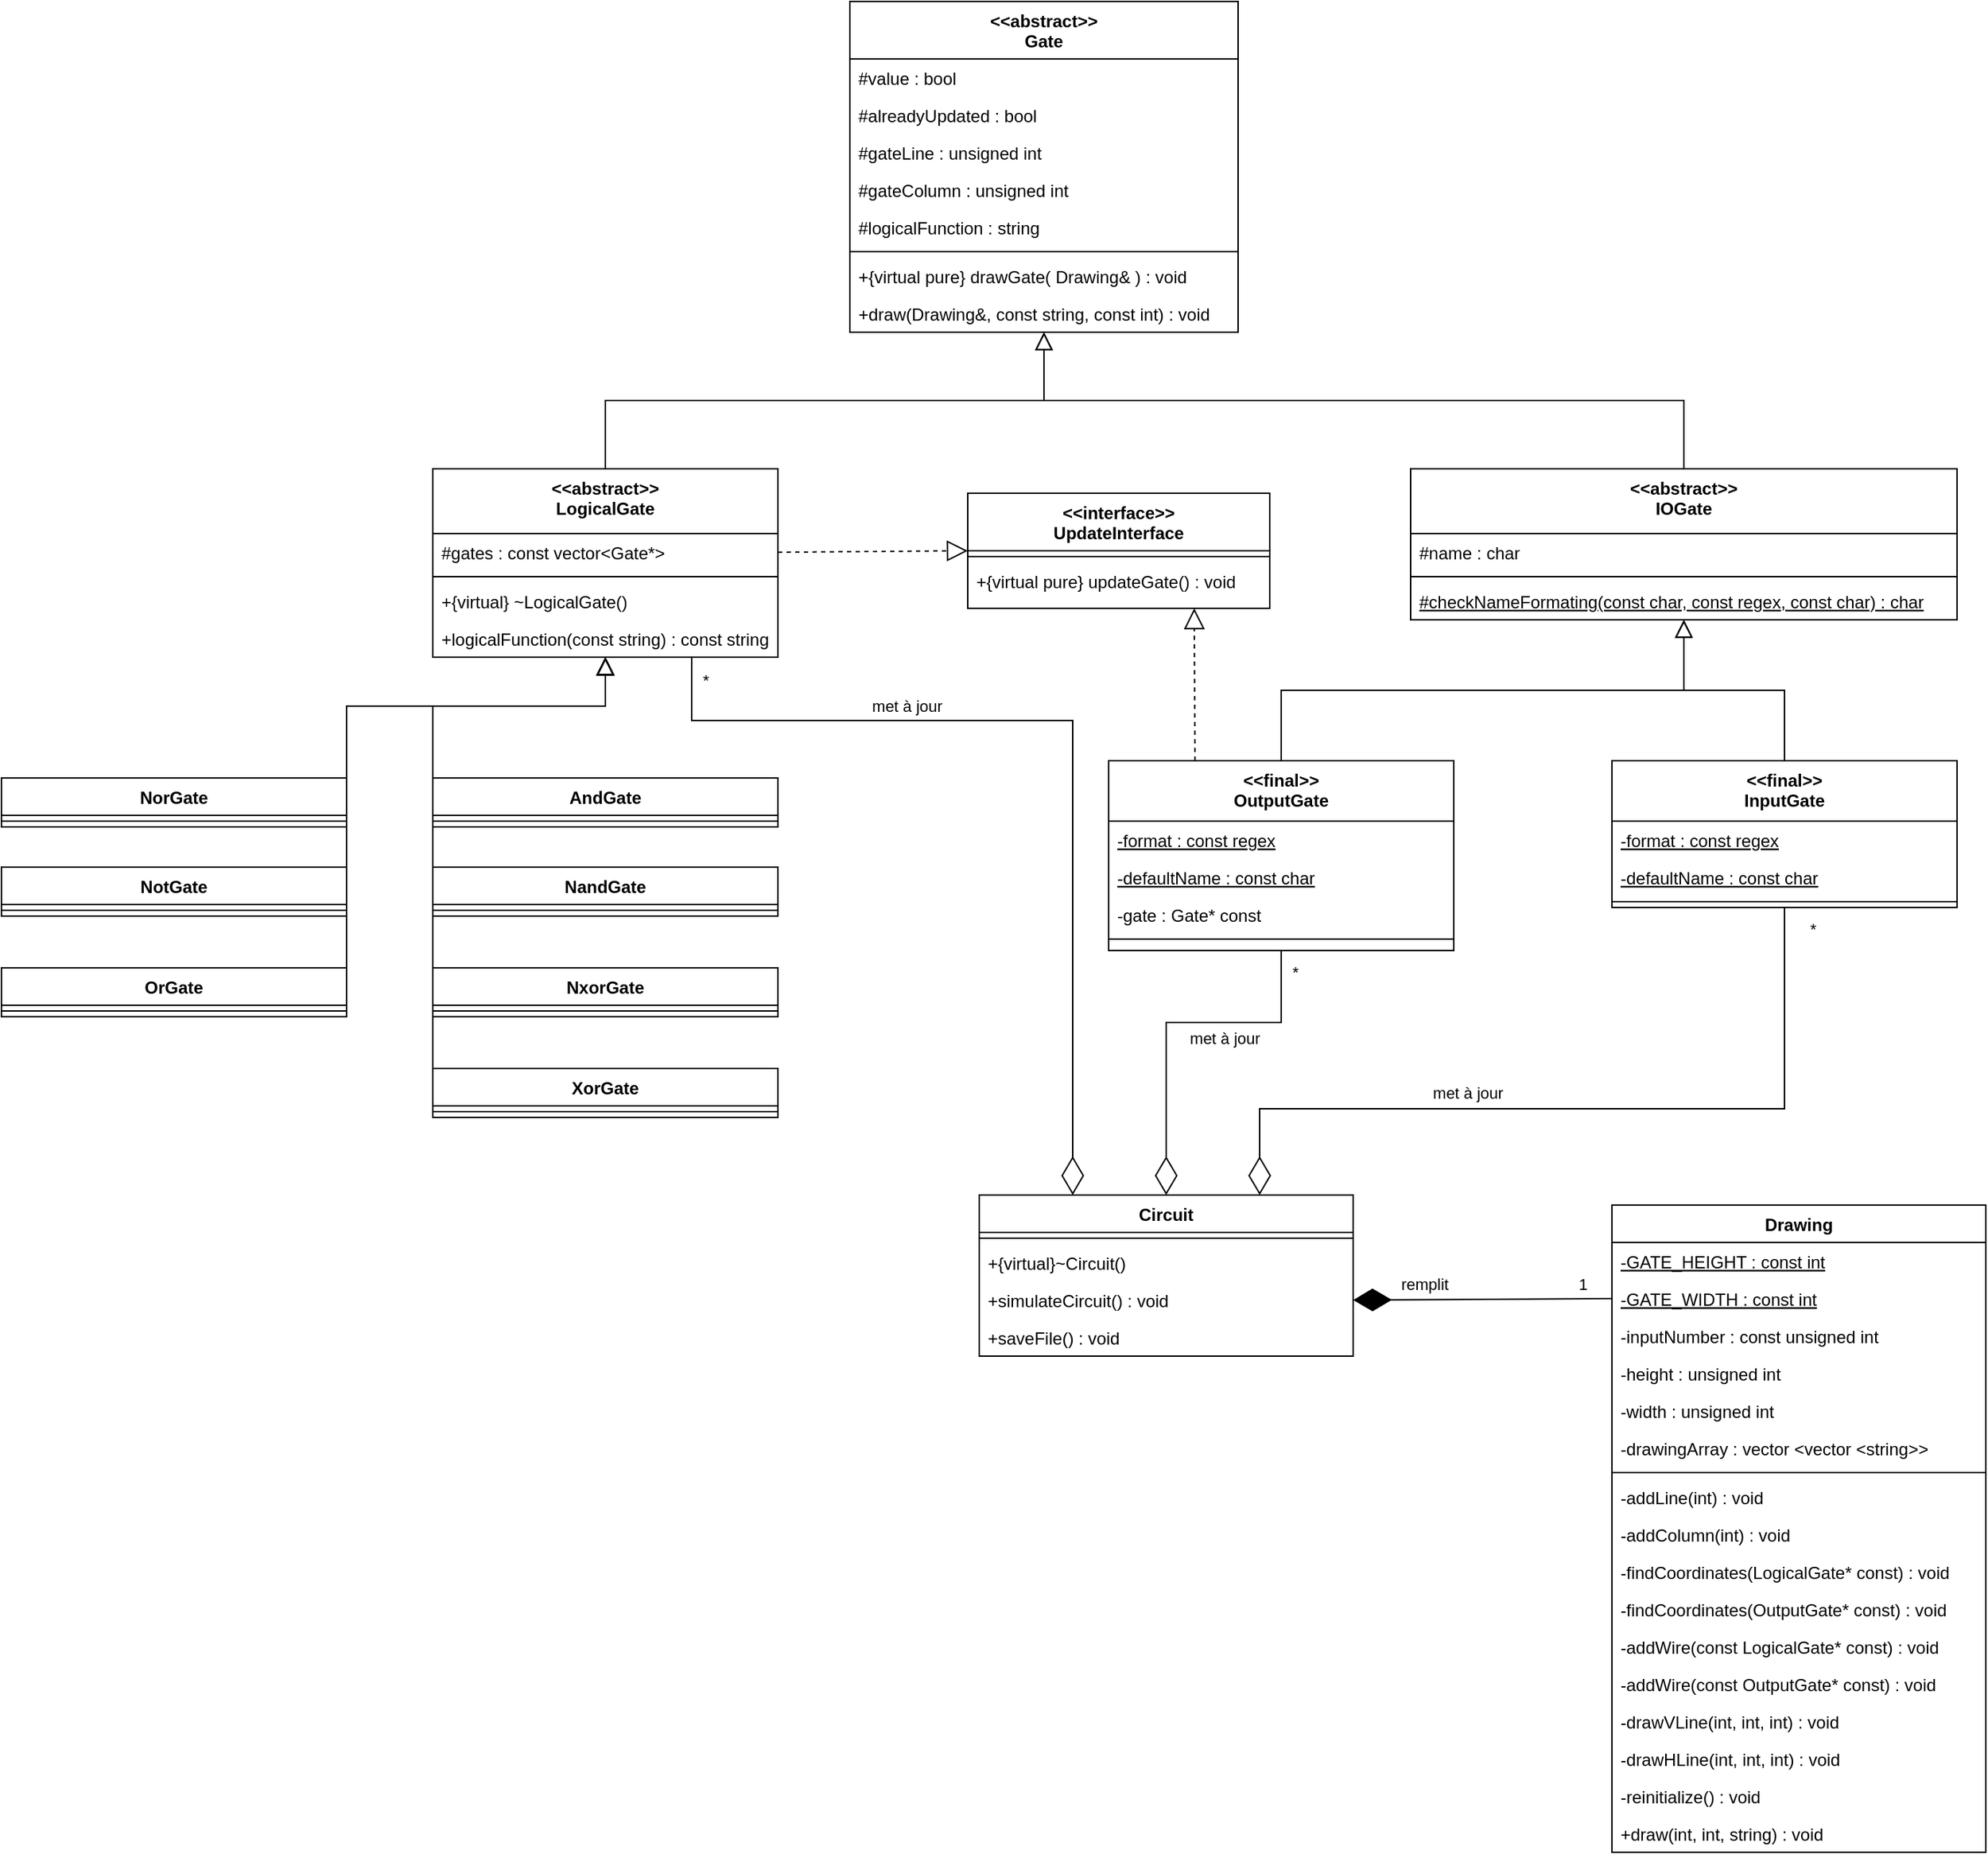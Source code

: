 <mxfile version="16.4.0" type="device"><diagram id="C5RBs43oDa-KdzZeNtuy" name="Page-1"><mxGraphModel dx="1657" dy="451" grid="1" gridSize="10" guides="1" tooltips="1" connect="1" arrows="1" fold="1" page="1" pageScale="1" pageWidth="827" pageHeight="1169" math="0" shadow="0"><root><mxCell id="WIyWlLk6GJQsqaUBKTNV-0"/><mxCell id="WIyWlLk6GJQsqaUBKTNV-1" parent="WIyWlLk6GJQsqaUBKTNV-0"/><mxCell id="zkfFHV4jXpPFQw0GAbJ--0" value="&lt;&lt;abstract&gt;&gt;&#xA;Gate" style="swimlane;fontStyle=1;align=center;verticalAlign=top;childLayout=stackLayout;horizontal=1;startSize=40;horizontalStack=0;resizeParent=1;resizeLast=0;collapsible=1;marginBottom=0;rounded=0;shadow=0;strokeWidth=1;" parent="WIyWlLk6GJQsqaUBKTNV-1" vertex="1"><mxGeometry x="260" y="40" width="270" height="230" as="geometry"><mxRectangle x="230" y="140" width="160" height="26" as="alternateBounds"/></mxGeometry></mxCell><mxCell id="zkfFHV4jXpPFQw0GAbJ--1" value="#value : bool" style="text;align=left;verticalAlign=top;spacingLeft=4;spacingRight=4;overflow=hidden;rotatable=0;points=[[0,0.5],[1,0.5]];portConstraint=eastwest;" parent="zkfFHV4jXpPFQw0GAbJ--0" vertex="1"><mxGeometry y="40" width="270" height="26" as="geometry"/></mxCell><mxCell id="zkfFHV4jXpPFQw0GAbJ--2" value="#alreadyUpdated : bool" style="text;align=left;verticalAlign=top;spacingLeft=4;spacingRight=4;overflow=hidden;rotatable=0;points=[[0,0.5],[1,0.5]];portConstraint=eastwest;rounded=0;shadow=0;html=0;" parent="zkfFHV4jXpPFQw0GAbJ--0" vertex="1"><mxGeometry y="66" width="270" height="26" as="geometry"/></mxCell><mxCell id="Q58En_Q9YtFkLHBGDszu-0" value="#gateLine : unsigned int" style="text;align=left;verticalAlign=top;spacingLeft=4;spacingRight=4;overflow=hidden;rotatable=0;points=[[0,0.5],[1,0.5]];portConstraint=eastwest;rounded=0;shadow=0;html=0;" vertex="1" parent="zkfFHV4jXpPFQw0GAbJ--0"><mxGeometry y="92" width="270" height="26" as="geometry"/></mxCell><mxCell id="Q58En_Q9YtFkLHBGDszu-1" value="#gateColumn : unsigned int" style="text;align=left;verticalAlign=top;spacingLeft=4;spacingRight=4;overflow=hidden;rotatable=0;points=[[0,0.5],[1,0.5]];portConstraint=eastwest;rounded=0;shadow=0;html=0;" vertex="1" parent="zkfFHV4jXpPFQw0GAbJ--0"><mxGeometry y="118" width="270" height="26" as="geometry"/></mxCell><mxCell id="Q58En_Q9YtFkLHBGDszu-2" value="#logicalFunction : string" style="text;align=left;verticalAlign=top;spacingLeft=4;spacingRight=4;overflow=hidden;rotatable=0;points=[[0,0.5],[1,0.5]];portConstraint=eastwest;rounded=0;shadow=0;html=0;" vertex="1" parent="zkfFHV4jXpPFQw0GAbJ--0"><mxGeometry y="144" width="270" height="26" as="geometry"/></mxCell><mxCell id="zkfFHV4jXpPFQw0GAbJ--4" value="" style="line;html=1;strokeWidth=1;align=left;verticalAlign=middle;spacingTop=-1;spacingLeft=3;spacingRight=3;rotatable=0;labelPosition=right;points=[];portConstraint=eastwest;" parent="zkfFHV4jXpPFQw0GAbJ--0" vertex="1"><mxGeometry y="170" width="270" height="8" as="geometry"/></mxCell><mxCell id="zkfFHV4jXpPFQw0GAbJ--5" value="+{virtual pure} drawGate( Drawing&amp; ) : void" style="text;align=left;verticalAlign=top;spacingLeft=4;spacingRight=4;overflow=hidden;rotatable=0;points=[[0,0.5],[1,0.5]];portConstraint=eastwest;" parent="zkfFHV4jXpPFQw0GAbJ--0" vertex="1"><mxGeometry y="178" width="270" height="26" as="geometry"/></mxCell><mxCell id="Q58En_Q9YtFkLHBGDszu-3" value="+draw(Drawing&amp;, const string, const int) : void" style="text;align=left;verticalAlign=top;spacingLeft=4;spacingRight=4;overflow=hidden;rotatable=0;points=[[0,0.5],[1,0.5]];portConstraint=eastwest;rounded=0;shadow=0;html=0;" vertex="1" parent="zkfFHV4jXpPFQw0GAbJ--0"><mxGeometry y="204" width="270" height="26" as="geometry"/></mxCell><mxCell id="zkfFHV4jXpPFQw0GAbJ--6" value="&lt;&lt;abstract&gt;&gt;&#xA;LogicalGate" style="swimlane;fontStyle=1;align=center;verticalAlign=top;childLayout=stackLayout;horizontal=1;startSize=45;horizontalStack=0;resizeParent=1;resizeLast=0;collapsible=1;marginBottom=0;rounded=0;shadow=0;strokeWidth=1;" parent="WIyWlLk6GJQsqaUBKTNV-1" vertex="1"><mxGeometry x="-30" y="365" width="240" height="131" as="geometry"><mxRectangle x="130" y="380" width="160" height="26" as="alternateBounds"/></mxGeometry></mxCell><mxCell id="zkfFHV4jXpPFQw0GAbJ--7" value="#gates : const vector&lt;Gate*&gt;" style="text;align=left;verticalAlign=top;spacingLeft=4;spacingRight=4;overflow=hidden;rotatable=0;points=[[0,0.5],[1,0.5]];portConstraint=eastwest;" parent="zkfFHV4jXpPFQw0GAbJ--6" vertex="1"><mxGeometry y="45" width="240" height="26" as="geometry"/></mxCell><mxCell id="zkfFHV4jXpPFQw0GAbJ--9" value="" style="line;html=1;strokeWidth=1;align=left;verticalAlign=middle;spacingTop=-1;spacingLeft=3;spacingRight=3;rotatable=0;labelPosition=right;points=[];portConstraint=eastwest;" parent="zkfFHV4jXpPFQw0GAbJ--6" vertex="1"><mxGeometry y="71" width="240" height="8" as="geometry"/></mxCell><mxCell id="zkfFHV4jXpPFQw0GAbJ--11" value="+{virtual} ~LogicalGate()" style="text;align=left;verticalAlign=top;spacingLeft=4;spacingRight=4;overflow=hidden;rotatable=0;points=[[0,0.5],[1,0.5]];portConstraint=eastwest;" parent="zkfFHV4jXpPFQw0GAbJ--6" vertex="1"><mxGeometry y="79" width="240" height="26" as="geometry"/></mxCell><mxCell id="Q58En_Q9YtFkLHBGDszu-8" value="+logicalFunction(const string) : const string" style="text;align=left;verticalAlign=top;spacingLeft=4;spacingRight=4;overflow=hidden;rotatable=0;points=[[0,0.5],[1,0.5]];portConstraint=eastwest;" vertex="1" parent="zkfFHV4jXpPFQw0GAbJ--6"><mxGeometry y="105" width="240" height="26" as="geometry"/></mxCell><mxCell id="zkfFHV4jXpPFQw0GAbJ--12" value="" style="endArrow=block;endSize=10;endFill=0;shadow=0;strokeWidth=1;rounded=0;edgeStyle=elbowEdgeStyle;elbow=vertical;" parent="WIyWlLk6GJQsqaUBKTNV-1" source="zkfFHV4jXpPFQw0GAbJ--6" target="zkfFHV4jXpPFQw0GAbJ--0" edge="1"><mxGeometry width="160" relative="1" as="geometry"><mxPoint x="200" y="203" as="sourcePoint"/><mxPoint x="200" y="203" as="targetPoint"/></mxGeometry></mxCell><mxCell id="zkfFHV4jXpPFQw0GAbJ--13" value="&lt;&lt;abstract&gt;&gt;&#xA;IOGate" style="swimlane;fontStyle=1;align=center;verticalAlign=top;childLayout=stackLayout;horizontal=1;startSize=45;horizontalStack=0;resizeParent=1;resizeLast=0;collapsible=1;marginBottom=0;rounded=0;shadow=0;strokeWidth=1;" parent="WIyWlLk6GJQsqaUBKTNV-1" vertex="1"><mxGeometry x="650" y="365" width="380" height="105" as="geometry"><mxRectangle x="340" y="380" width="170" height="26" as="alternateBounds"/></mxGeometry></mxCell><mxCell id="zkfFHV4jXpPFQw0GAbJ--14" value="#name : char" style="text;align=left;verticalAlign=top;spacingLeft=4;spacingRight=4;overflow=hidden;rotatable=0;points=[[0,0.5],[1,0.5]];portConstraint=eastwest;" parent="zkfFHV4jXpPFQw0GAbJ--13" vertex="1"><mxGeometry y="45" width="380" height="26" as="geometry"/></mxCell><mxCell id="zkfFHV4jXpPFQw0GAbJ--15" value="" style="line;html=1;strokeWidth=1;align=left;verticalAlign=middle;spacingTop=-1;spacingLeft=3;spacingRight=3;rotatable=0;labelPosition=right;points=[];portConstraint=eastwest;" parent="zkfFHV4jXpPFQw0GAbJ--13" vertex="1"><mxGeometry y="71" width="380" height="8" as="geometry"/></mxCell><mxCell id="Q58En_Q9YtFkLHBGDszu-10" value="#checkNameFormating(const char, const regex, const char) : char" style="text;align=left;verticalAlign=top;spacingLeft=4;spacingRight=4;overflow=hidden;rotatable=0;points=[[0,0.5],[1,0.5]];portConstraint=eastwest;fontStyle=4" vertex="1" parent="zkfFHV4jXpPFQw0GAbJ--13"><mxGeometry y="79" width="380" height="26" as="geometry"/></mxCell><mxCell id="zkfFHV4jXpPFQw0GAbJ--16" value="" style="endArrow=block;endSize=10;endFill=0;shadow=0;strokeWidth=1;rounded=0;edgeStyle=elbowEdgeStyle;elbow=vertical;" parent="WIyWlLk6GJQsqaUBKTNV-1" source="zkfFHV4jXpPFQw0GAbJ--13" target="zkfFHV4jXpPFQw0GAbJ--0" edge="1"><mxGeometry width="160" relative="1" as="geometry"><mxPoint x="210" y="373" as="sourcePoint"/><mxPoint x="310" y="271" as="targetPoint"/></mxGeometry></mxCell><mxCell id="Q58En_Q9YtFkLHBGDszu-11" value="&lt;&lt;interface&gt;&gt;&#xA;UpdateInterface" style="swimlane;fontStyle=1;align=center;verticalAlign=middle;childLayout=stackLayout;horizontal=1;startSize=40;horizontalStack=0;resizeParent=1;resizeLast=0;collapsible=1;marginBottom=0;rounded=0;shadow=0;strokeWidth=1;spacing=1;" vertex="1" parent="WIyWlLk6GJQsqaUBKTNV-1"><mxGeometry x="342" y="382" width="210" height="80" as="geometry"><mxRectangle x="340" y="380" width="170" height="26" as="alternateBounds"/></mxGeometry></mxCell><mxCell id="Q58En_Q9YtFkLHBGDszu-13" value="" style="line;html=1;strokeWidth=1;align=left;verticalAlign=middle;spacingTop=-1;spacingLeft=3;spacingRight=3;rotatable=0;labelPosition=right;points=[];portConstraint=eastwest;" vertex="1" parent="Q58En_Q9YtFkLHBGDszu-11"><mxGeometry y="40" width="210" height="8" as="geometry"/></mxCell><mxCell id="Q58En_Q9YtFkLHBGDszu-12" value="+{virtual pure} updateGate() : void" style="text;align=left;verticalAlign=top;spacingLeft=4;spacingRight=4;overflow=hidden;rotatable=0;points=[[0,0.5],[1,0.5]];portConstraint=eastwest;" vertex="1" parent="Q58En_Q9YtFkLHBGDszu-11"><mxGeometry y="48" width="210" height="26" as="geometry"/></mxCell><mxCell id="Q58En_Q9YtFkLHBGDszu-17" value="AndGate" style="swimlane;fontStyle=1;align=center;verticalAlign=top;childLayout=stackLayout;horizontal=1;startSize=26;horizontalStack=0;resizeParent=1;resizeLast=0;collapsible=1;marginBottom=0;rounded=0;shadow=0;strokeWidth=1;" vertex="1" parent="WIyWlLk6GJQsqaUBKTNV-1"><mxGeometry x="-30" y="580" width="240" height="34" as="geometry"><mxRectangle x="130" y="380" width="160" height="26" as="alternateBounds"/></mxGeometry></mxCell><mxCell id="Q58En_Q9YtFkLHBGDszu-19" value="" style="line;html=1;strokeWidth=1;align=left;verticalAlign=middle;spacingTop=-1;spacingLeft=3;spacingRight=3;rotatable=0;labelPosition=right;points=[];portConstraint=eastwest;" vertex="1" parent="Q58En_Q9YtFkLHBGDszu-17"><mxGeometry y="26" width="240" height="8" as="geometry"/></mxCell><mxCell id="Q58En_Q9YtFkLHBGDszu-27" value="NotGate" style="swimlane;fontStyle=1;align=center;verticalAlign=top;childLayout=stackLayout;horizontal=1;startSize=26;horizontalStack=0;resizeParent=1;resizeLast=0;collapsible=1;marginBottom=0;rounded=0;shadow=0;strokeWidth=1;" vertex="1" parent="WIyWlLk6GJQsqaUBKTNV-1"><mxGeometry x="-330" y="642" width="240" height="34" as="geometry"><mxRectangle x="130" y="380" width="160" height="26" as="alternateBounds"/></mxGeometry></mxCell><mxCell id="Q58En_Q9YtFkLHBGDszu-28" value="" style="line;html=1;strokeWidth=1;align=left;verticalAlign=middle;spacingTop=-1;spacingLeft=3;spacingRight=3;rotatable=0;labelPosition=right;points=[];portConstraint=eastwest;" vertex="1" parent="Q58En_Q9YtFkLHBGDszu-27"><mxGeometry y="26" width="240" height="8" as="geometry"/></mxCell><mxCell id="Q58En_Q9YtFkLHBGDszu-29" value="NorGate" style="swimlane;fontStyle=1;align=center;verticalAlign=top;childLayout=stackLayout;horizontal=1;startSize=26;horizontalStack=0;resizeParent=1;resizeLast=0;collapsible=1;marginBottom=0;rounded=0;shadow=0;strokeWidth=1;" vertex="1" parent="WIyWlLk6GJQsqaUBKTNV-1"><mxGeometry x="-330" y="580" width="240" height="34" as="geometry"><mxRectangle x="130" y="380" width="160" height="26" as="alternateBounds"/></mxGeometry></mxCell><mxCell id="Q58En_Q9YtFkLHBGDszu-30" value="" style="line;html=1;strokeWidth=1;align=left;verticalAlign=middle;spacingTop=-1;spacingLeft=3;spacingRight=3;rotatable=0;labelPosition=right;points=[];portConstraint=eastwest;" vertex="1" parent="Q58En_Q9YtFkLHBGDszu-29"><mxGeometry y="26" width="240" height="8" as="geometry"/></mxCell><mxCell id="Q58En_Q9YtFkLHBGDszu-31" value="NandGate" style="swimlane;fontStyle=1;align=center;verticalAlign=top;childLayout=stackLayout;horizontal=1;startSize=26;horizontalStack=0;resizeParent=1;resizeLast=0;collapsible=1;marginBottom=0;rounded=0;shadow=0;strokeWidth=1;" vertex="1" parent="WIyWlLk6GJQsqaUBKTNV-1"><mxGeometry x="-30" y="642" width="240" height="34" as="geometry"><mxRectangle x="130" y="380" width="160" height="26" as="alternateBounds"/></mxGeometry></mxCell><mxCell id="Q58En_Q9YtFkLHBGDszu-32" value="" style="line;html=1;strokeWidth=1;align=left;verticalAlign=middle;spacingTop=-1;spacingLeft=3;spacingRight=3;rotatable=0;labelPosition=right;points=[];portConstraint=eastwest;" vertex="1" parent="Q58En_Q9YtFkLHBGDszu-31"><mxGeometry y="26" width="240" height="8" as="geometry"/></mxCell><mxCell id="Q58En_Q9YtFkLHBGDszu-33" value="XorGate" style="swimlane;fontStyle=1;align=center;verticalAlign=top;childLayout=stackLayout;horizontal=1;startSize=26;horizontalStack=0;resizeParent=1;resizeLast=0;collapsible=1;marginBottom=0;rounded=0;shadow=0;strokeWidth=1;" vertex="1" parent="WIyWlLk6GJQsqaUBKTNV-1"><mxGeometry x="-30" y="782" width="240" height="34" as="geometry"><mxRectangle x="130" y="380" width="160" height="26" as="alternateBounds"/></mxGeometry></mxCell><mxCell id="Q58En_Q9YtFkLHBGDszu-34" value="" style="line;html=1;strokeWidth=1;align=left;verticalAlign=middle;spacingTop=-1;spacingLeft=3;spacingRight=3;rotatable=0;labelPosition=right;points=[];portConstraint=eastwest;" vertex="1" parent="Q58En_Q9YtFkLHBGDszu-33"><mxGeometry y="26" width="240" height="8" as="geometry"/></mxCell><mxCell id="Q58En_Q9YtFkLHBGDszu-35" value="OrGate" style="swimlane;fontStyle=1;align=center;verticalAlign=top;childLayout=stackLayout;horizontal=1;startSize=26;horizontalStack=0;resizeParent=1;resizeLast=0;collapsible=1;marginBottom=0;rounded=0;shadow=0;strokeWidth=1;" vertex="1" parent="WIyWlLk6GJQsqaUBKTNV-1"><mxGeometry x="-330" y="712" width="240" height="34" as="geometry"><mxRectangle x="130" y="380" width="160" height="26" as="alternateBounds"/></mxGeometry></mxCell><mxCell id="Q58En_Q9YtFkLHBGDszu-36" value="" style="line;html=1;strokeWidth=1;align=left;verticalAlign=middle;spacingTop=-1;spacingLeft=3;spacingRight=3;rotatable=0;labelPosition=right;points=[];portConstraint=eastwest;" vertex="1" parent="Q58En_Q9YtFkLHBGDszu-35"><mxGeometry y="26" width="240" height="8" as="geometry"/></mxCell><mxCell id="Q58En_Q9YtFkLHBGDszu-37" value="NxorGate" style="swimlane;fontStyle=1;align=center;verticalAlign=top;childLayout=stackLayout;horizontal=1;startSize=26;horizontalStack=0;resizeParent=1;resizeLast=0;collapsible=1;marginBottom=0;rounded=0;shadow=0;strokeWidth=1;" vertex="1" parent="WIyWlLk6GJQsqaUBKTNV-1"><mxGeometry x="-30" y="712" width="240" height="34" as="geometry"><mxRectangle x="130" y="380" width="160" height="26" as="alternateBounds"/></mxGeometry></mxCell><mxCell id="Q58En_Q9YtFkLHBGDszu-38" value="" style="line;html=1;strokeWidth=1;align=left;verticalAlign=middle;spacingTop=-1;spacingLeft=3;spacingRight=3;rotatable=0;labelPosition=right;points=[];portConstraint=eastwest;" vertex="1" parent="Q58En_Q9YtFkLHBGDszu-37"><mxGeometry y="26" width="240" height="8" as="geometry"/></mxCell><mxCell id="Q58En_Q9YtFkLHBGDszu-42" value="" style="endArrow=block;endSize=10;endFill=0;shadow=0;strokeWidth=1;rounded=0;edgeStyle=elbowEdgeStyle;elbow=vertical;exitX=1;exitY=0.5;exitDx=0;exitDy=0;entryX=0.5;entryY=1;entryDx=0;entryDy=0;" edge="1" parent="WIyWlLk6GJQsqaUBKTNV-1" source="Q58En_Q9YtFkLHBGDszu-29" target="zkfFHV4jXpPFQw0GAbJ--6"><mxGeometry width="160" relative="1" as="geometry"><mxPoint x="200" y="370" as="sourcePoint"/><mxPoint x="400" y="270" as="targetPoint"/><Array as="points"><mxPoint x="100" y="530"/></Array></mxGeometry></mxCell><mxCell id="Q58En_Q9YtFkLHBGDszu-43" value="" style="endArrow=block;endSize=10;endFill=0;shadow=0;strokeWidth=1;rounded=0;edgeStyle=elbowEdgeStyle;elbow=vertical;exitX=1;exitY=0.5;exitDx=0;exitDy=0;entryX=0.5;entryY=1;entryDx=0;entryDy=0;" edge="1" parent="WIyWlLk6GJQsqaUBKTNV-1" source="Q58En_Q9YtFkLHBGDszu-27" target="zkfFHV4jXpPFQw0GAbJ--6"><mxGeometry width="160" relative="1" as="geometry"><mxPoint x="20" y="595" as="sourcePoint"/><mxPoint x="200" y="490" as="targetPoint"/><Array as="points"><mxPoint x="100" y="530"/></Array></mxGeometry></mxCell><mxCell id="Q58En_Q9YtFkLHBGDszu-44" value="" style="endArrow=block;endSize=10;endFill=0;shadow=0;strokeWidth=1;rounded=0;edgeStyle=elbowEdgeStyle;elbow=vertical;targetPerimeterSpacing=0;exitX=1;exitY=0.5;exitDx=0;exitDy=0;entryX=0.5;entryY=1;entryDx=0;entryDy=0;" edge="1" parent="WIyWlLk6GJQsqaUBKTNV-1" source="Q58En_Q9YtFkLHBGDszu-35" target="zkfFHV4jXpPFQw0GAbJ--6"><mxGeometry width="160" relative="1" as="geometry"><mxPoint x="510" y="680" as="sourcePoint"/><mxPoint x="190" y="480" as="targetPoint"/><Array as="points"><mxPoint x="110" y="530"/><mxPoint x="510" y="590"/></Array></mxGeometry></mxCell><mxCell id="Q58En_Q9YtFkLHBGDszu-45" value="" style="endArrow=block;endSize=10;endFill=0;shadow=0;strokeWidth=1;rounded=0;edgeStyle=elbowEdgeStyle;elbow=vertical;targetPerimeterSpacing=0;exitX=0;exitY=0.5;exitDx=0;exitDy=0;entryX=0.5;entryY=1;entryDx=0;entryDy=0;" edge="1" parent="WIyWlLk6GJQsqaUBKTNV-1" source="Q58En_Q9YtFkLHBGDszu-17" target="zkfFHV4jXpPFQw0GAbJ--6"><mxGeometry width="160" relative="1" as="geometry"><mxPoint x="20" y="727" as="sourcePoint"/><mxPoint x="190" y="496" as="targetPoint"/><Array as="points"><mxPoint x="120" y="530"/><mxPoint x="520" y="600"/></Array></mxGeometry></mxCell><mxCell id="Q58En_Q9YtFkLHBGDszu-46" value="" style="endArrow=block;endSize=10;endFill=0;shadow=0;strokeWidth=1;rounded=0;edgeStyle=elbowEdgeStyle;elbow=vertical;targetPerimeterSpacing=0;exitX=0;exitY=0.5;exitDx=0;exitDy=0;entryX=0.5;entryY=1;entryDx=0;entryDy=0;" edge="1" parent="WIyWlLk6GJQsqaUBKTNV-1" source="Q58En_Q9YtFkLHBGDszu-31" target="zkfFHV4jXpPFQw0GAbJ--6"><mxGeometry width="160" relative="1" as="geometry"><mxPoint x="80" y="595" as="sourcePoint"/><mxPoint x="190" y="496" as="targetPoint"/><Array as="points"><mxPoint x="130" y="530"/><mxPoint x="530" y="610"/></Array></mxGeometry></mxCell><mxCell id="Q58En_Q9YtFkLHBGDszu-47" value="" style="endArrow=block;endSize=10;endFill=0;shadow=0;strokeWidth=1;rounded=0;edgeStyle=elbowEdgeStyle;elbow=vertical;targetPerimeterSpacing=0;exitX=0;exitY=0.5;exitDx=0;exitDy=0;entryX=0.5;entryY=1;entryDx=0;entryDy=0;" edge="1" parent="WIyWlLk6GJQsqaUBKTNV-1" source="Q58En_Q9YtFkLHBGDszu-37" target="zkfFHV4jXpPFQw0GAbJ--6"><mxGeometry width="160" relative="1" as="geometry"><mxPoint x="90" y="605" as="sourcePoint"/><mxPoint x="200" y="506" as="targetPoint"/><Array as="points"><mxPoint x="130" y="530"/><mxPoint x="540" y="620"/></Array></mxGeometry></mxCell><mxCell id="Q58En_Q9YtFkLHBGDszu-48" value="" style="endArrow=block;endSize=10;endFill=0;shadow=0;strokeWidth=1;rounded=0;edgeStyle=elbowEdgeStyle;elbow=vertical;targetPerimeterSpacing=0;exitX=0;exitY=0.5;exitDx=0;exitDy=0;entryX=0.5;entryY=1;entryDx=0;entryDy=0;" edge="1" parent="WIyWlLk6GJQsqaUBKTNV-1" source="Q58En_Q9YtFkLHBGDszu-33" target="zkfFHV4jXpPFQw0GAbJ--6"><mxGeometry width="160" relative="1" as="geometry"><mxPoint x="100" y="615" as="sourcePoint"/><mxPoint x="220" y="500" as="targetPoint"/><Array as="points"><mxPoint x="130" y="530"/><mxPoint x="550" y="630"/></Array></mxGeometry></mxCell><mxCell id="Q58En_Q9YtFkLHBGDszu-49" value="" style="endArrow=block;dashed=1;endFill=0;endSize=12;html=1;rounded=0;fontSize=11;targetPerimeterSpacing=0;exitX=1;exitY=0.5;exitDx=0;exitDy=0;entryX=0;entryY=0.5;entryDx=0;entryDy=0;" edge="1" parent="WIyWlLk6GJQsqaUBKTNV-1" source="zkfFHV4jXpPFQw0GAbJ--7" target="Q58En_Q9YtFkLHBGDszu-11"><mxGeometry width="160" relative="1" as="geometry"><mxPoint x="110" y="500" as="sourcePoint"/><mxPoint x="270" y="500" as="targetPoint"/></mxGeometry></mxCell><mxCell id="Q58En_Q9YtFkLHBGDszu-51" value="&lt;&lt;final&gt;&gt;&#xA;OutputGate&#xA;" style="swimlane;fontStyle=1;align=center;verticalAlign=top;childLayout=stackLayout;horizontal=1;startSize=42;horizontalStack=0;resizeParent=1;resizeLast=0;collapsible=1;marginBottom=0;rounded=0;shadow=0;strokeWidth=1;" vertex="1" parent="WIyWlLk6GJQsqaUBKTNV-1"><mxGeometry x="440" y="568" width="240" height="132" as="geometry"><mxRectangle x="130" y="380" width="160" height="26" as="alternateBounds"/></mxGeometry></mxCell><mxCell id="Q58En_Q9YtFkLHBGDszu-52" value="-format : const regex" style="text;align=left;verticalAlign=top;spacingLeft=4;spacingRight=4;overflow=hidden;rotatable=0;points=[[0,0.5],[1,0.5]];portConstraint=eastwest;fontStyle=4" vertex="1" parent="Q58En_Q9YtFkLHBGDszu-51"><mxGeometry y="42" width="240" height="26" as="geometry"/></mxCell><mxCell id="Q58En_Q9YtFkLHBGDszu-64" value="-defaultName : const char" style="text;align=left;verticalAlign=top;spacingLeft=4;spacingRight=4;overflow=hidden;rotatable=0;points=[[0,0.5],[1,0.5]];portConstraint=eastwest;fontStyle=4" vertex="1" parent="Q58En_Q9YtFkLHBGDszu-51"><mxGeometry y="68" width="240" height="26" as="geometry"/></mxCell><mxCell id="Q58En_Q9YtFkLHBGDszu-65" value="-gate : Gate* const" style="text;align=left;verticalAlign=top;spacingLeft=4;spacingRight=4;overflow=hidden;rotatable=0;points=[[0,0.5],[1,0.5]];portConstraint=eastwest;fontStyle=0" vertex="1" parent="Q58En_Q9YtFkLHBGDszu-51"><mxGeometry y="94" width="240" height="26" as="geometry"/></mxCell><mxCell id="Q58En_Q9YtFkLHBGDszu-53" value="" style="line;html=1;strokeWidth=1;align=left;verticalAlign=middle;spacingTop=-1;spacingLeft=3;spacingRight=3;rotatable=0;labelPosition=right;points=[];portConstraint=eastwest;" vertex="1" parent="Q58En_Q9YtFkLHBGDszu-51"><mxGeometry y="120" width="240" height="8" as="geometry"/></mxCell><mxCell id="Q58En_Q9YtFkLHBGDszu-61" value="" style="endArrow=block;endSize=10;endFill=0;shadow=0;strokeWidth=1;rounded=0;edgeStyle=elbowEdgeStyle;elbow=vertical;exitX=0.5;exitY=0;exitDx=0;exitDy=0;entryX=0.5;entryY=1;entryDx=0;entryDy=0;" edge="1" parent="WIyWlLk6GJQsqaUBKTNV-1" source="Q58En_Q9YtFkLHBGDszu-51" target="zkfFHV4jXpPFQw0GAbJ--13"><mxGeometry width="160" relative="1" as="geometry"><mxPoint x="640" y="376" as="sourcePoint"/><mxPoint x="680" y="520" as="targetPoint"/></mxGeometry></mxCell><mxCell id="Q58En_Q9YtFkLHBGDszu-62" value="" style="endArrow=block;endSize=10;endFill=0;shadow=0;strokeWidth=1;rounded=0;edgeStyle=elbowEdgeStyle;elbow=vertical;entryX=0.5;entryY=1;entryDx=0;entryDy=0;exitX=0.5;exitY=0;exitDx=0;exitDy=0;" edge="1" parent="WIyWlLk6GJQsqaUBKTNV-1" source="Q58En_Q9YtFkLHBGDszu-66" target="zkfFHV4jXpPFQw0GAbJ--13"><mxGeometry width="160" relative="1" as="geometry"><mxPoint x="890" y="568" as="sourcePoint"/><mxPoint x="690" y="500" as="targetPoint"/></mxGeometry></mxCell><mxCell id="Q58En_Q9YtFkLHBGDszu-66" value="&lt;&lt;final&gt;&gt;&#xA;InputGate&#xA;" style="swimlane;fontStyle=1;align=center;verticalAlign=top;childLayout=stackLayout;horizontal=1;startSize=42;horizontalStack=0;resizeParent=1;resizeLast=0;collapsible=1;marginBottom=0;rounded=0;shadow=0;strokeWidth=1;" vertex="1" parent="WIyWlLk6GJQsqaUBKTNV-1"><mxGeometry x="790" y="568" width="240" height="102" as="geometry"><mxRectangle x="130" y="380" width="160" height="26" as="alternateBounds"/></mxGeometry></mxCell><mxCell id="Q58En_Q9YtFkLHBGDszu-67" value="-format : const regex" style="text;align=left;verticalAlign=top;spacingLeft=4;spacingRight=4;overflow=hidden;rotatable=0;points=[[0,0.5],[1,0.5]];portConstraint=eastwest;fontStyle=4" vertex="1" parent="Q58En_Q9YtFkLHBGDszu-66"><mxGeometry y="42" width="240" height="26" as="geometry"/></mxCell><mxCell id="Q58En_Q9YtFkLHBGDszu-68" value="-defaultName : const char" style="text;align=left;verticalAlign=top;spacingLeft=4;spacingRight=4;overflow=hidden;rotatable=0;points=[[0,0.5],[1,0.5]];portConstraint=eastwest;fontStyle=4" vertex="1" parent="Q58En_Q9YtFkLHBGDszu-66"><mxGeometry y="68" width="240" height="26" as="geometry"/></mxCell><mxCell id="Q58En_Q9YtFkLHBGDszu-70" value="" style="line;html=1;strokeWidth=1;align=left;verticalAlign=middle;spacingTop=-1;spacingLeft=3;spacingRight=3;rotatable=0;labelPosition=right;points=[];portConstraint=eastwest;" vertex="1" parent="Q58En_Q9YtFkLHBGDszu-66"><mxGeometry y="94" width="240" height="8" as="geometry"/></mxCell><mxCell id="Q58En_Q9YtFkLHBGDszu-72" value="Circuit" style="swimlane;fontStyle=1;align=center;verticalAlign=top;childLayout=stackLayout;horizontal=1;startSize=26;horizontalStack=0;resizeParent=1;resizeLast=0;collapsible=1;marginBottom=0;rounded=0;shadow=0;strokeWidth=1;" vertex="1" parent="WIyWlLk6GJQsqaUBKTNV-1"><mxGeometry x="350" y="870" width="260" height="112" as="geometry"><mxRectangle x="230" y="140" width="160" height="26" as="alternateBounds"/></mxGeometry></mxCell><mxCell id="Q58En_Q9YtFkLHBGDszu-78" value="" style="line;html=1;strokeWidth=1;align=left;verticalAlign=middle;spacingTop=-1;spacingLeft=3;spacingRight=3;rotatable=0;labelPosition=right;points=[];portConstraint=eastwest;" vertex="1" parent="Q58En_Q9YtFkLHBGDszu-72"><mxGeometry y="26" width="260" height="8" as="geometry"/></mxCell><mxCell id="Q58En_Q9YtFkLHBGDszu-79" value="+{virtual}~Circuit()" style="text;align=left;verticalAlign=top;spacingLeft=4;spacingRight=4;overflow=hidden;rotatable=0;points=[[0,0.5],[1,0.5]];portConstraint=eastwest;" vertex="1" parent="Q58En_Q9YtFkLHBGDszu-72"><mxGeometry y="34" width="260" height="26" as="geometry"/></mxCell><mxCell id="Q58En_Q9YtFkLHBGDszu-80" value="+simulateCircuit() : void" style="text;align=left;verticalAlign=top;spacingLeft=4;spacingRight=4;overflow=hidden;rotatable=0;points=[[0,0.5],[1,0.5]];portConstraint=eastwest;rounded=0;shadow=0;html=0;" vertex="1" parent="Q58En_Q9YtFkLHBGDszu-72"><mxGeometry y="60" width="260" height="26" as="geometry"/></mxCell><mxCell id="Q58En_Q9YtFkLHBGDszu-90" value="+saveFile() : void" style="text;align=left;verticalAlign=top;spacingLeft=4;spacingRight=4;overflow=hidden;rotatable=0;points=[[0,0.5],[1,0.5]];portConstraint=eastwest;rounded=0;shadow=0;html=0;" vertex="1" parent="Q58En_Q9YtFkLHBGDszu-72"><mxGeometry y="86" width="260" height="26" as="geometry"/></mxCell><mxCell id="Q58En_Q9YtFkLHBGDszu-92" value="Drawing" style="swimlane;fontStyle=1;align=center;verticalAlign=top;childLayout=stackLayout;horizontal=1;startSize=26;horizontalStack=0;resizeParent=1;resizeLast=0;collapsible=1;marginBottom=0;rounded=0;shadow=0;strokeWidth=1;" vertex="1" parent="WIyWlLk6GJQsqaUBKTNV-1"><mxGeometry x="790" y="877" width="260" height="450" as="geometry"><mxRectangle x="230" y="140" width="160" height="26" as="alternateBounds"/></mxGeometry></mxCell><mxCell id="Q58En_Q9YtFkLHBGDszu-93" value="-GATE_HEIGHT : const int" style="text;align=left;verticalAlign=top;spacingLeft=4;spacingRight=4;overflow=hidden;rotatable=0;points=[[0,0.5],[1,0.5]];portConstraint=eastwest;fontStyle=4" vertex="1" parent="Q58En_Q9YtFkLHBGDszu-92"><mxGeometry y="26" width="260" height="26" as="geometry"/></mxCell><mxCell id="Q58En_Q9YtFkLHBGDszu-94" value="-GATE_WIDTH : const int" style="text;align=left;verticalAlign=top;spacingLeft=4;spacingRight=4;overflow=hidden;rotatable=0;points=[[0,0.5],[1,0.5]];portConstraint=eastwest;rounded=0;shadow=0;html=0;fontStyle=4" vertex="1" parent="Q58En_Q9YtFkLHBGDszu-92"><mxGeometry y="52" width="260" height="26" as="geometry"/></mxCell><mxCell id="Q58En_Q9YtFkLHBGDszu-95" value="-inputNumber : const unsigned int" style="text;align=left;verticalAlign=top;spacingLeft=4;spacingRight=4;overflow=hidden;rotatable=0;points=[[0,0.5],[1,0.5]];portConstraint=eastwest;rounded=0;shadow=0;html=0;" vertex="1" parent="Q58En_Q9YtFkLHBGDszu-92"><mxGeometry y="78" width="260" height="26" as="geometry"/></mxCell><mxCell id="Q58En_Q9YtFkLHBGDszu-96" value="-height : unsigned int" style="text;align=left;verticalAlign=top;spacingLeft=4;spacingRight=4;overflow=hidden;rotatable=0;points=[[0,0.5],[1,0.5]];portConstraint=eastwest;rounded=0;shadow=0;html=0;" vertex="1" parent="Q58En_Q9YtFkLHBGDszu-92"><mxGeometry y="104" width="260" height="26" as="geometry"/></mxCell><mxCell id="Q58En_Q9YtFkLHBGDszu-97" value="-width : unsigned int" style="text;align=left;verticalAlign=top;spacingLeft=4;spacingRight=4;overflow=hidden;rotatable=0;points=[[0,0.5],[1,0.5]];portConstraint=eastwest;rounded=0;shadow=0;html=0;" vertex="1" parent="Q58En_Q9YtFkLHBGDszu-92"><mxGeometry y="130" width="260" height="26" as="geometry"/></mxCell><mxCell id="Q58En_Q9YtFkLHBGDszu-101" value="-drawingArray : vector &lt;vector &lt;string&gt;&gt;" style="text;align=left;verticalAlign=top;spacingLeft=4;spacingRight=4;overflow=hidden;rotatable=0;points=[[0,0.5],[1,0.5]];portConstraint=eastwest;rounded=0;shadow=0;html=0;" vertex="1" parent="Q58En_Q9YtFkLHBGDszu-92"><mxGeometry y="156" width="260" height="26" as="geometry"/></mxCell><mxCell id="Q58En_Q9YtFkLHBGDszu-98" value="" style="line;html=1;strokeWidth=1;align=left;verticalAlign=middle;spacingTop=-1;spacingLeft=3;spacingRight=3;rotatable=0;labelPosition=right;points=[];portConstraint=eastwest;" vertex="1" parent="Q58En_Q9YtFkLHBGDszu-92"><mxGeometry y="182" width="260" height="8" as="geometry"/></mxCell><mxCell id="Q58En_Q9YtFkLHBGDszu-99" value="-addLine(int) : void" style="text;align=left;verticalAlign=top;spacingLeft=4;spacingRight=4;overflow=hidden;rotatable=0;points=[[0,0.5],[1,0.5]];portConstraint=eastwest;" vertex="1" parent="Q58En_Q9YtFkLHBGDszu-92"><mxGeometry y="190" width="260" height="26" as="geometry"/></mxCell><mxCell id="Q58En_Q9YtFkLHBGDszu-102" value="-addColumn(int) : void" style="text;align=left;verticalAlign=top;spacingLeft=4;spacingRight=4;overflow=hidden;rotatable=0;points=[[0,0.5],[1,0.5]];portConstraint=eastwest;" vertex="1" parent="Q58En_Q9YtFkLHBGDszu-92"><mxGeometry y="216" width="260" height="26" as="geometry"/></mxCell><mxCell id="Q58En_Q9YtFkLHBGDszu-103" value="-findCoordinates(LogicalGate* const) : void" style="text;align=left;verticalAlign=top;spacingLeft=4;spacingRight=4;overflow=hidden;rotatable=0;points=[[0,0.5],[1,0.5]];portConstraint=eastwest;" vertex="1" parent="Q58En_Q9YtFkLHBGDszu-92"><mxGeometry y="242" width="260" height="26" as="geometry"/></mxCell><mxCell id="Q58En_Q9YtFkLHBGDszu-104" value="-findCoordinates(OutputGate* const) : void" style="text;align=left;verticalAlign=top;spacingLeft=4;spacingRight=4;overflow=hidden;rotatable=0;points=[[0,0.5],[1,0.5]];portConstraint=eastwest;" vertex="1" parent="Q58En_Q9YtFkLHBGDszu-92"><mxGeometry y="268" width="260" height="26" as="geometry"/></mxCell><mxCell id="Q58En_Q9YtFkLHBGDszu-105" value="-addWire(const LogicalGate* const) : void" style="text;align=left;verticalAlign=top;spacingLeft=4;spacingRight=4;overflow=hidden;rotatable=0;points=[[0,0.5],[1,0.5]];portConstraint=eastwest;" vertex="1" parent="Q58En_Q9YtFkLHBGDszu-92"><mxGeometry y="294" width="260" height="26" as="geometry"/></mxCell><mxCell id="Q58En_Q9YtFkLHBGDszu-106" value="-addWire(const OutputGate* const) : void" style="text;align=left;verticalAlign=top;spacingLeft=4;spacingRight=4;overflow=hidden;rotatable=0;points=[[0,0.5],[1,0.5]];portConstraint=eastwest;" vertex="1" parent="Q58En_Q9YtFkLHBGDszu-92"><mxGeometry y="320" width="260" height="26" as="geometry"/></mxCell><mxCell id="Q58En_Q9YtFkLHBGDszu-107" value="-drawVLine(int, int, int) : void" style="text;align=left;verticalAlign=top;spacingLeft=4;spacingRight=4;overflow=hidden;rotatable=0;points=[[0,0.5],[1,0.5]];portConstraint=eastwest;" vertex="1" parent="Q58En_Q9YtFkLHBGDszu-92"><mxGeometry y="346" width="260" height="26" as="geometry"/></mxCell><mxCell id="Q58En_Q9YtFkLHBGDszu-108" value="-drawHLine(int, int, int) : void" style="text;align=left;verticalAlign=top;spacingLeft=4;spacingRight=4;overflow=hidden;rotatable=0;points=[[0,0.5],[1,0.5]];portConstraint=eastwest;" vertex="1" parent="Q58En_Q9YtFkLHBGDszu-92"><mxGeometry y="372" width="260" height="26" as="geometry"/></mxCell><mxCell id="Q58En_Q9YtFkLHBGDszu-127" value="-reinitialize() : void" style="text;align=left;verticalAlign=top;spacingLeft=4;spacingRight=4;overflow=hidden;rotatable=0;points=[[0,0.5],[1,0.5]];portConstraint=eastwest;" vertex="1" parent="Q58En_Q9YtFkLHBGDszu-92"><mxGeometry y="398" width="260" height="26" as="geometry"/></mxCell><mxCell id="Q58En_Q9YtFkLHBGDszu-128" value="+draw(int, int, string) : void" style="text;align=left;verticalAlign=top;spacingLeft=4;spacingRight=4;overflow=hidden;rotatable=0;points=[[0,0.5],[1,0.5]];portConstraint=eastwest;" vertex="1" parent="Q58En_Q9YtFkLHBGDszu-92"><mxGeometry y="424" width="260" height="26" as="geometry"/></mxCell><mxCell id="Q58En_Q9YtFkLHBGDszu-109" value="" style="endArrow=block;dashed=1;endFill=0;endSize=12;html=1;rounded=0;fontSize=11;targetPerimeterSpacing=0;exitX=0.25;exitY=0;exitDx=0;exitDy=0;entryX=0.75;entryY=1;entryDx=0;entryDy=0;" edge="1" parent="WIyWlLk6GJQsqaUBKTNV-1" source="Q58En_Q9YtFkLHBGDszu-51" target="Q58En_Q9YtFkLHBGDszu-11"><mxGeometry width="160" relative="1" as="geometry"><mxPoint x="220" y="427" as="sourcePoint"/><mxPoint x="340" y="429" as="targetPoint"/></mxGeometry></mxCell><mxCell id="Q58En_Q9YtFkLHBGDszu-111" value="" style="endArrow=diamondThin;endFill=0;endSize=24;html=1;rounded=0;fontSize=11;targetPerimeterSpacing=0;entryX=0.75;entryY=0;entryDx=0;entryDy=0;exitX=0.5;exitY=1;exitDx=0;exitDy=0;" edge="1" parent="WIyWlLk6GJQsqaUBKTNV-1" source="Q58En_Q9YtFkLHBGDszu-66" target="Q58En_Q9YtFkLHBGDszu-72"><mxGeometry width="160" relative="1" as="geometry"><mxPoint x="530" y="790" as="sourcePoint"/><mxPoint x="690" y="790" as="targetPoint"/><Array as="points"><mxPoint x="910" y="810"/><mxPoint x="545" y="810"/></Array></mxGeometry></mxCell><mxCell id="Q58En_Q9YtFkLHBGDszu-112" value="" style="endArrow=diamondThin;endFill=0;endSize=24;html=1;rounded=0;fontSize=11;targetPerimeterSpacing=0;entryX=0.5;entryY=0;entryDx=0;entryDy=0;exitX=0.5;exitY=1;exitDx=0;exitDy=0;" edge="1" parent="WIyWlLk6GJQsqaUBKTNV-1" source="Q58En_Q9YtFkLHBGDszu-51" target="Q58En_Q9YtFkLHBGDszu-72"><mxGeometry width="160" relative="1" as="geometry"><mxPoint x="920" y="680" as="sourcePoint"/><mxPoint x="555" y="880" as="targetPoint"/><Array as="points"><mxPoint x="560" y="750"/><mxPoint x="480" y="750"/></Array></mxGeometry></mxCell><mxCell id="Q58En_Q9YtFkLHBGDszu-113" value="" style="endArrow=diamondThin;endFill=0;endSize=24;html=1;rounded=0;fontSize=11;targetPerimeterSpacing=0;entryX=0.25;entryY=0;entryDx=0;entryDy=0;exitX=0.75;exitY=1;exitDx=0;exitDy=0;" edge="1" parent="WIyWlLk6GJQsqaUBKTNV-1" source="zkfFHV4jXpPFQw0GAbJ--6" target="Q58En_Q9YtFkLHBGDszu-72"><mxGeometry width="160" relative="1" as="geometry"><mxPoint x="570" y="710" as="sourcePoint"/><mxPoint x="490" y="880" as="targetPoint"/><Array as="points"><mxPoint x="150" y="540"/><mxPoint x="415" y="540"/></Array></mxGeometry></mxCell><mxCell id="Q58En_Q9YtFkLHBGDszu-114" value="*" style="text;html=1;strokeColor=none;fillColor=none;align=center;verticalAlign=middle;whiteSpace=wrap;rounded=0;fontSize=11;" vertex="1" parent="WIyWlLk6GJQsqaUBKTNV-1"><mxGeometry x="130" y="497" width="60" height="30" as="geometry"/></mxCell><mxCell id="Q58En_Q9YtFkLHBGDszu-115" value="*" style="text;html=1;strokeColor=none;fillColor=none;align=center;verticalAlign=middle;whiteSpace=wrap;rounded=0;fontSize=11;" vertex="1" parent="WIyWlLk6GJQsqaUBKTNV-1"><mxGeometry x="540" y="700" width="60" height="30" as="geometry"/></mxCell><mxCell id="Q58En_Q9YtFkLHBGDszu-116" value="met à jour" style="text;html=1;strokeColor=none;fillColor=none;align=center;verticalAlign=middle;whiteSpace=wrap;rounded=0;fontSize=11;" vertex="1" parent="WIyWlLk6GJQsqaUBKTNV-1"><mxGeometry x="660" y="784" width="60" height="30" as="geometry"/></mxCell><mxCell id="Q58En_Q9YtFkLHBGDszu-117" value="" style="endArrow=diamondThin;endFill=1;endSize=24;html=1;rounded=0;fontSize=11;targetPerimeterSpacing=0;entryX=1;entryY=0.5;entryDx=0;entryDy=0;exitX=0;exitY=0.5;exitDx=0;exitDy=0;" edge="1" parent="WIyWlLk6GJQsqaUBKTNV-1" source="Q58En_Q9YtFkLHBGDszu-94" target="Q58En_Q9YtFkLHBGDszu-80"><mxGeometry width="160" relative="1" as="geometry"><mxPoint x="600" y="900" as="sourcePoint"/><mxPoint x="760" y="900" as="targetPoint"/></mxGeometry></mxCell><mxCell id="Q58En_Q9YtFkLHBGDszu-118" value="1" style="text;html=1;strokeColor=none;fillColor=none;align=center;verticalAlign=middle;whiteSpace=wrap;rounded=0;fontSize=11;" vertex="1" parent="WIyWlLk6GJQsqaUBKTNV-1"><mxGeometry x="740" y="917" width="60" height="30" as="geometry"/></mxCell><mxCell id="Q58En_Q9YtFkLHBGDszu-119" value="met à jour" style="text;html=1;strokeColor=none;fillColor=none;align=center;verticalAlign=middle;whiteSpace=wrap;rounded=0;fontSize=11;" vertex="1" parent="WIyWlLk6GJQsqaUBKTNV-1"><mxGeometry x="491" y="746" width="60" height="30" as="geometry"/></mxCell><mxCell id="Q58En_Q9YtFkLHBGDszu-121" value="met à jour" style="text;html=1;strokeColor=none;fillColor=none;align=center;verticalAlign=middle;whiteSpace=wrap;rounded=0;fontSize=11;" vertex="1" parent="WIyWlLk6GJQsqaUBKTNV-1"><mxGeometry x="270" y="515" width="60" height="30" as="geometry"/></mxCell><mxCell id="Q58En_Q9YtFkLHBGDszu-123" value="remplit" style="text;html=1;strokeColor=none;fillColor=none;align=center;verticalAlign=middle;whiteSpace=wrap;rounded=0;fontSize=11;" vertex="1" parent="WIyWlLk6GJQsqaUBKTNV-1"><mxGeometry x="630" y="917" width="60" height="30" as="geometry"/></mxCell><mxCell id="Q58En_Q9YtFkLHBGDszu-124" value="*" style="text;html=1;strokeColor=none;fillColor=none;align=center;verticalAlign=middle;whiteSpace=wrap;rounded=0;fontSize=11;" vertex="1" parent="WIyWlLk6GJQsqaUBKTNV-1"><mxGeometry x="900" y="670" width="60" height="30" as="geometry"/></mxCell></root></mxGraphModel></diagram></mxfile>
